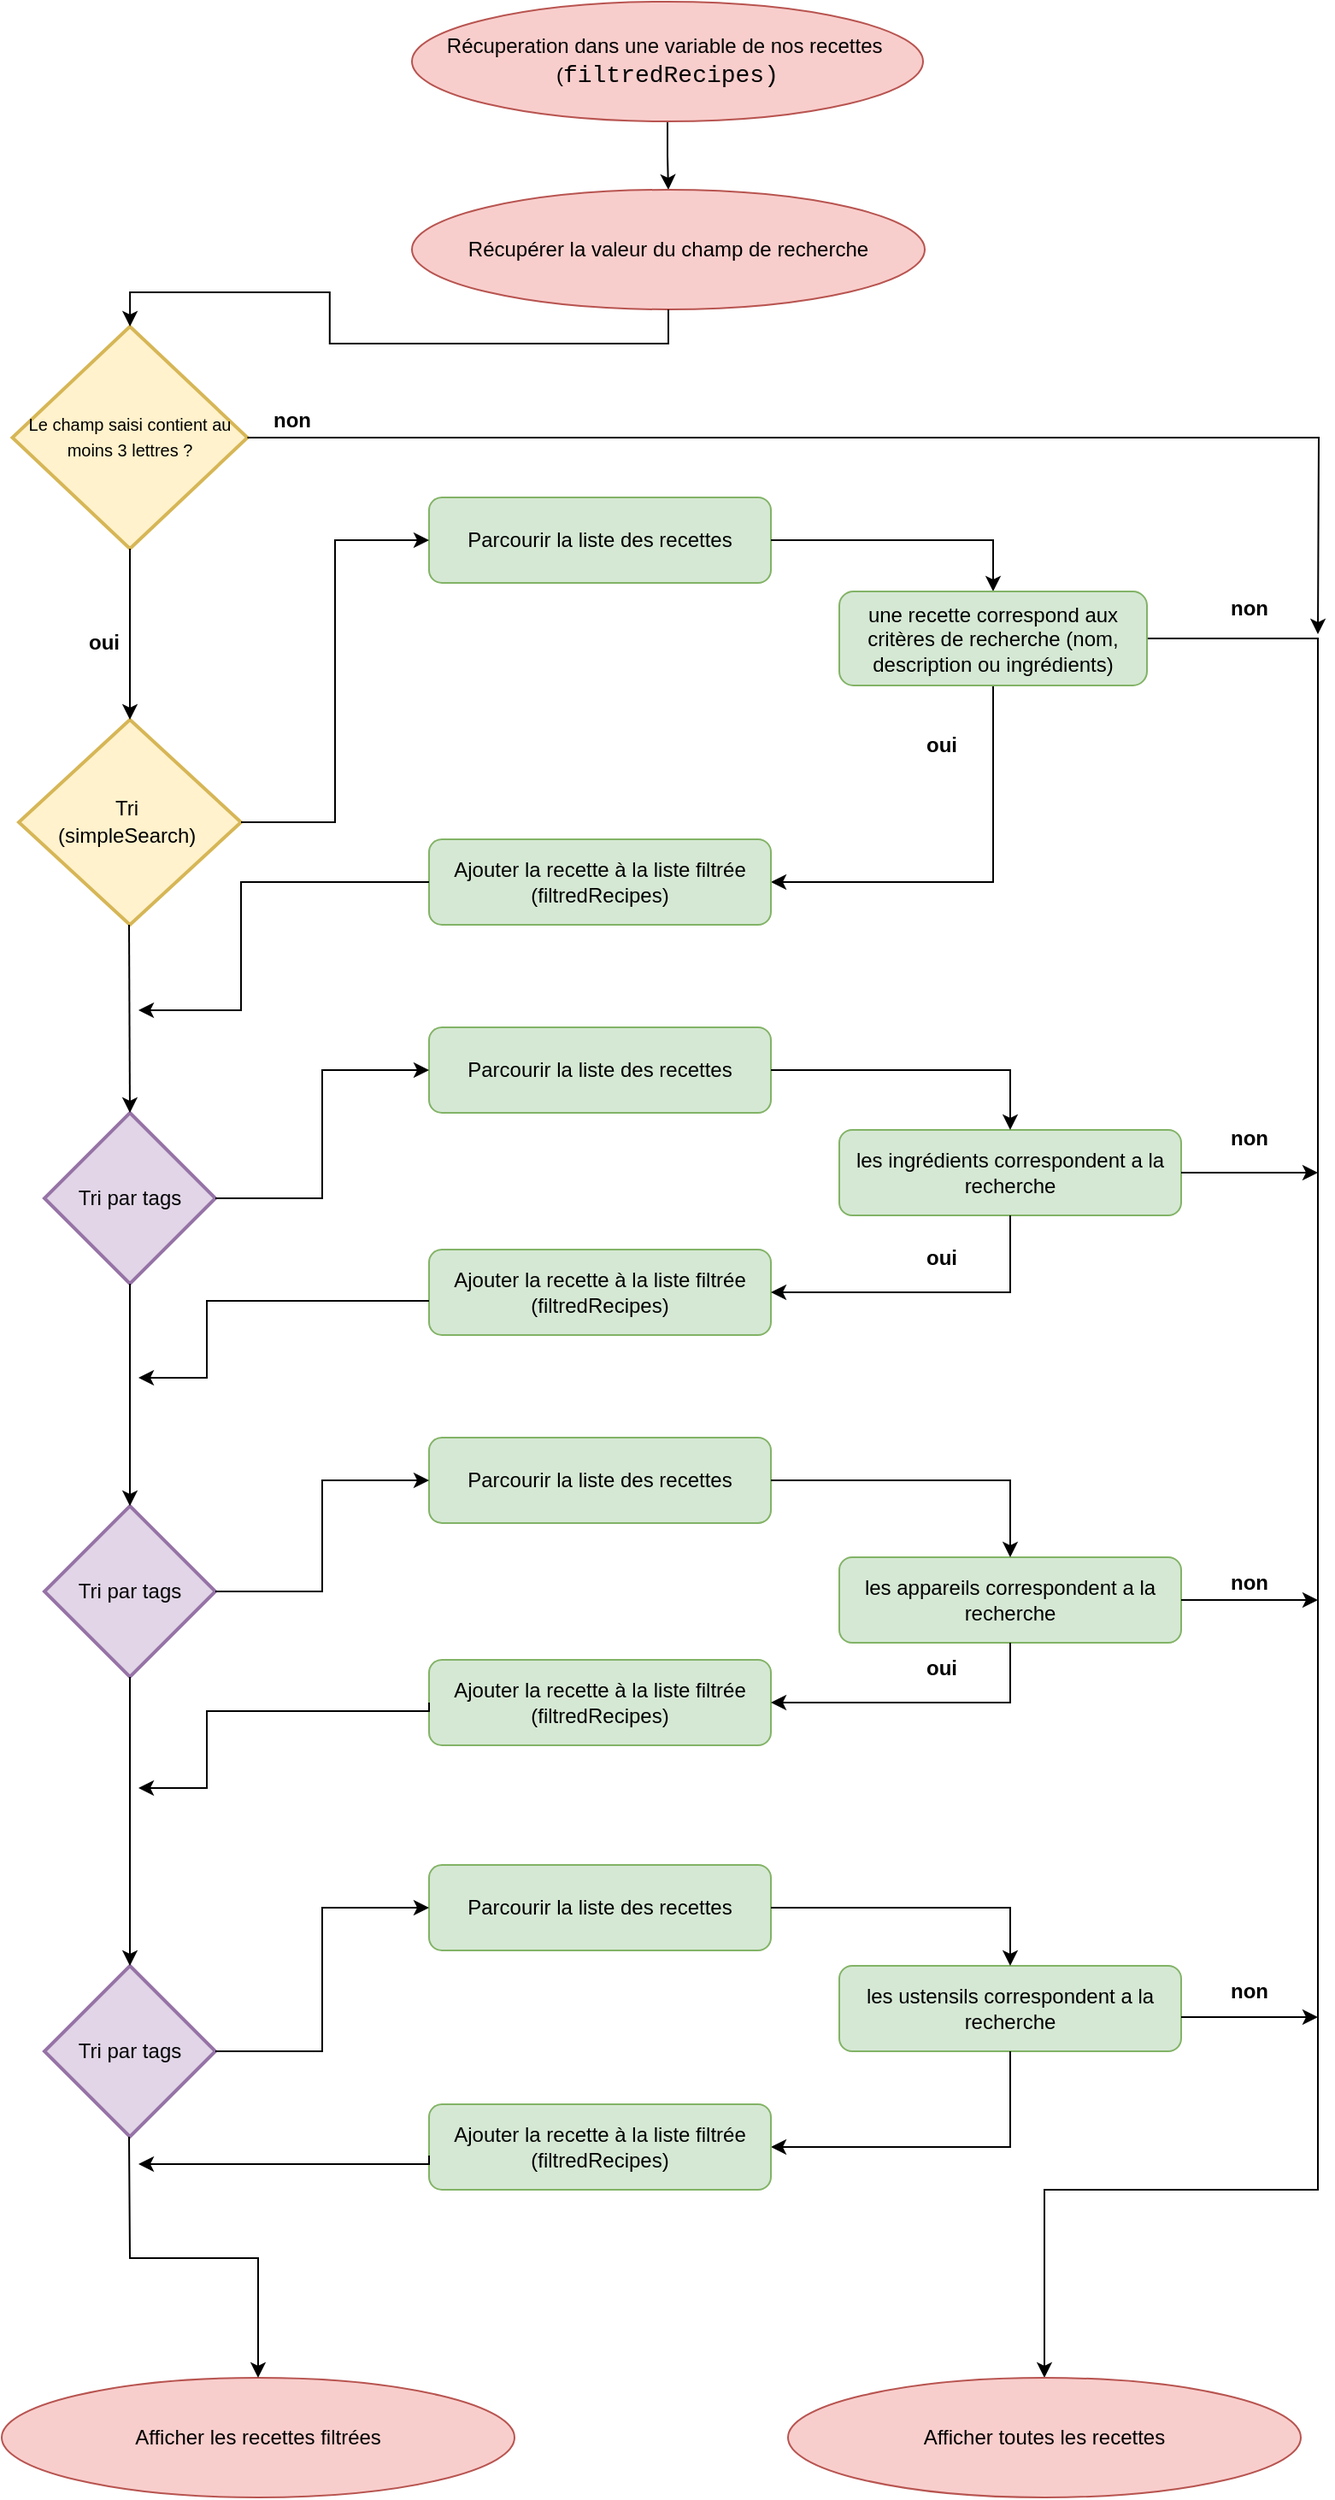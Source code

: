<mxfile version="24.7.7">
  <diagram name="Page-1" id="bNC2osO-0UD0eH5T5UtU">
    <mxGraphModel dx="1434" dy="772" grid="1" gridSize="10" guides="1" tooltips="1" connect="1" arrows="1" fold="1" page="1" pageScale="1" pageWidth="827" pageHeight="1169" math="0" shadow="0">
      <root>
        <mxCell id="0" />
        <mxCell id="1" parent="0" />
        <mxCell id="T13Xj2oGxBEjyDfUvXET-7" value="" style="edgeStyle=orthogonalEdgeStyle;rounded=0;hachureGap=4;orthogonalLoop=1;jettySize=auto;html=1;fontFamily=Architects Daughter;fontSource=https%3A%2F%2Ffonts.googleapis.com%2Fcss%3Ffamily%3DArchitects%2BDaughter;" edge="1" parent="1" source="T13Xj2oGxBEjyDfUvXET-5" target="T13Xj2oGxBEjyDfUvXET-6">
          <mxGeometry relative="1" as="geometry" />
        </mxCell>
        <mxCell id="T13Xj2oGxBEjyDfUvXET-5" value="&lt;font face=&quot;Helvetica&quot;&gt;Récuperation dans une variable de nos recettes&amp;nbsp;&lt;/font&gt;&lt;div&gt;&lt;font style=&quot;&quot; face=&quot;Helvetica&quot;&gt;(&lt;/font&gt;&lt;span style=&quot;font-family: CommitMonoV138, Consolas, &amp;quot;Courier New&amp;quot;, monospace; font-size: 14px; white-space: pre;&quot;&gt;filtredRecipes)&lt;/span&gt;&lt;/div&gt;" style="ellipse;whiteSpace=wrap;html=1;hachureGap=4;fontFamily=Architects Daughter;fontSource=https%3A%2F%2Ffonts.googleapis.com%2Fcss%3Ffamily%3DArchitects%2BDaughter;fillColor=#f8cecc;strokeColor=#b85450;" vertex="1" parent="1">
          <mxGeometry x="270" y="20" width="299" height="70" as="geometry" />
        </mxCell>
        <mxCell id="T13Xj2oGxBEjyDfUvXET-6" value="&lt;font face=&quot;Helvetica&quot;&gt;Récupérer la valeur du champ de recherche&lt;/font&gt;" style="ellipse;whiteSpace=wrap;html=1;hachureGap=4;fontFamily=Architects Daughter;fontSource=https%3A%2F%2Ffonts.googleapis.com%2Fcss%3Ffamily%3DArchitects%2BDaughter;fillColor=#f8cecc;strokeColor=#b85450;" vertex="1" parent="1">
          <mxGeometry x="270" y="130" width="300" height="70" as="geometry" />
        </mxCell>
        <mxCell id="T13Xj2oGxBEjyDfUvXET-8" value="&lt;font face=&quot;Helvetica&quot;&gt;Tri&amp;nbsp;&lt;/font&gt;&lt;div&gt;&lt;font face=&quot;Helvetica&quot;&gt;(simpleSearch)&amp;nbsp;&lt;/font&gt;&lt;/div&gt;" style="strokeWidth=2;html=1;shape=mxgraph.flowchart.decision;whiteSpace=wrap;hachureGap=4;fontFamily=Architects Daughter;fontSource=https%3A%2F%2Ffonts.googleapis.com%2Fcss%3Ffamily%3DArchitects%2BDaughter;fillColor=#fff2cc;strokeColor=#d6b656;" vertex="1" parent="1">
          <mxGeometry x="40" y="440" width="130" height="120" as="geometry" />
        </mxCell>
        <mxCell id="T13Xj2oGxBEjyDfUvXET-9" value="&lt;font face=&quot;Helvetica&quot;&gt;Tri par tags&lt;/font&gt;" style="strokeWidth=2;html=1;shape=mxgraph.flowchart.decision;whiteSpace=wrap;hachureGap=4;fontFamily=Architects Daughter;fontSource=https%3A%2F%2Ffonts.googleapis.com%2Fcss%3Ffamily%3DArchitects%2BDaughter;fillColor=#e1d5e7;strokeColor=#9673a6;" vertex="1" parent="1">
          <mxGeometry x="55" y="670" width="100" height="100" as="geometry" />
        </mxCell>
        <mxCell id="T13Xj2oGxBEjyDfUvXET-10" value="&lt;span style=&quot;font-family: Helvetica;&quot;&gt;Tri par tags&lt;/span&gt;" style="strokeWidth=2;html=1;shape=mxgraph.flowchart.decision;whiteSpace=wrap;hachureGap=4;fontFamily=Architects Daughter;fontSource=https%3A%2F%2Ffonts.googleapis.com%2Fcss%3Ffamily%3DArchitects%2BDaughter;fillColor=#e1d5e7;strokeColor=#9673a6;" vertex="1" parent="1">
          <mxGeometry x="55" y="900" width="100" height="100" as="geometry" />
        </mxCell>
        <mxCell id="T13Xj2oGxBEjyDfUvXET-11" value="&lt;span style=&quot;font-family: Helvetica;&quot;&gt;Tri par tags&lt;/span&gt;" style="strokeWidth=2;html=1;shape=mxgraph.flowchart.decision;whiteSpace=wrap;hachureGap=4;fontFamily=Architects Daughter;fontSource=https%3A%2F%2Ffonts.googleapis.com%2Fcss%3Ffamily%3DArchitects%2BDaughter;fillColor=#e1d5e7;strokeColor=#9673a6;" vertex="1" parent="1">
          <mxGeometry x="55" y="1169" width="100" height="100" as="geometry" />
        </mxCell>
        <mxCell id="T13Xj2oGxBEjyDfUvXET-13" value="Parcourir la liste des recettes" style="html=1;whiteSpace=wrap;hachureGap=4;fontFamily=Helvetica;rounded=1;strokeColor=#82b366;fillColor=#d5e8d4;" vertex="1" parent="1">
          <mxGeometry x="280" y="310" width="200" height="50" as="geometry" />
        </mxCell>
        <mxCell id="T13Xj2oGxBEjyDfUvXET-15" value="Parcourir la liste des recettes" style="html=1;whiteSpace=wrap;hachureGap=4;fontFamily=Helvetica;rounded=1;strokeColor=#82b366;fillColor=#d5e8d4;" vertex="1" parent="1">
          <mxGeometry x="280" y="860" width="200" height="50" as="geometry" />
        </mxCell>
        <mxCell id="T13Xj2oGxBEjyDfUvXET-16" value="Parcourir la liste des recettes" style="html=1;whiteSpace=wrap;hachureGap=4;fontFamily=Helvetica;rounded=1;strokeColor=#82b366;fillColor=#d5e8d4;" vertex="1" parent="1">
          <mxGeometry x="280" y="1110" width="200" height="50" as="geometry" />
        </mxCell>
        <mxCell id="T13Xj2oGxBEjyDfUvXET-17" value="&lt;font style=&quot;font-size: 10px;&quot; face=&quot;Helvetica&quot;&gt;Le champ saisi contient au moins 3 lettres ?&lt;/font&gt;" style="strokeWidth=2;html=1;shape=mxgraph.flowchart.decision;whiteSpace=wrap;hachureGap=4;fontFamily=Architects Daughter;fontSource=https%3A%2F%2Ffonts.googleapis.com%2Fcss%3Ffamily%3DArchitects%2BDaughter;fillColor=#fff2cc;strokeColor=#d6b656;" vertex="1" parent="1">
          <mxGeometry x="36.25" y="210" width="137.5" height="130" as="geometry" />
        </mxCell>
        <mxCell id="T13Xj2oGxBEjyDfUvXET-18" value="" style="edgeStyle=orthogonalEdgeStyle;rounded=0;hachureGap=4;orthogonalLoop=1;jettySize=auto;html=1;fontFamily=Architects Daughter;fontSource=https%3A%2F%2Ffonts.googleapis.com%2Fcss%3Ffamily%3DArchitects%2BDaughter;exitX=0.5;exitY=1;exitDx=0;exitDy=0;" edge="1" parent="1" source="T13Xj2oGxBEjyDfUvXET-6" target="T13Xj2oGxBEjyDfUvXET-17">
          <mxGeometry relative="1" as="geometry">
            <mxPoint x="490" y="230" as="sourcePoint" />
            <mxPoint x="490" y="270" as="targetPoint" />
          </mxGeometry>
        </mxCell>
        <mxCell id="T13Xj2oGxBEjyDfUvXET-19" value="" style="edgeStyle=orthogonalEdgeStyle;rounded=0;hachureGap=4;orthogonalLoop=1;jettySize=auto;html=1;fontFamily=Architects Daughter;fontSource=https%3A%2F%2Ffonts.googleapis.com%2Fcss%3Ffamily%3DArchitects%2BDaughter;exitX=0.5;exitY=1;exitDx=0;exitDy=0;exitPerimeter=0;entryX=0.5;entryY=0;entryDx=0;entryDy=0;entryPerimeter=0;" edge="1" parent="1" source="T13Xj2oGxBEjyDfUvXET-17" target="T13Xj2oGxBEjyDfUvXET-8">
          <mxGeometry relative="1" as="geometry">
            <mxPoint x="180" y="380" as="sourcePoint" />
            <mxPoint x="180" y="420" as="targetPoint" />
          </mxGeometry>
        </mxCell>
        <mxCell id="T13Xj2oGxBEjyDfUvXET-20" value="&lt;font face=&quot;Helvetica&quot;&gt;&lt;b&gt;oui&lt;/b&gt;&lt;/font&gt;" style="text;strokeColor=none;align=center;fillColor=none;html=1;verticalAlign=middle;whiteSpace=wrap;rounded=0;fontFamily=Architects Daughter;fontSource=https%3A%2F%2Ffonts.googleapis.com%2Fcss%3Ffamily%3DArchitects%2BDaughter;" vertex="1" parent="1">
          <mxGeometry x="60" y="380" width="60" height="30" as="geometry" />
        </mxCell>
        <mxCell id="T13Xj2oGxBEjyDfUvXET-21" value="" style="edgeStyle=orthogonalEdgeStyle;rounded=0;hachureGap=4;orthogonalLoop=1;jettySize=auto;html=1;fontFamily=Architects Daughter;fontSource=https%3A%2F%2Ffonts.googleapis.com%2Fcss%3Ffamily%3DArchitects%2BDaughter;exitX=0.5;exitY=1;exitDx=0;exitDy=0;entryX=1;entryY=0.5;entryDx=0;entryDy=0;" edge="1" parent="1" source="T13Xj2oGxBEjyDfUvXET-26" target="T13Xj2oGxBEjyDfUvXET-41">
          <mxGeometry relative="1" as="geometry">
            <mxPoint x="130" y="380" as="sourcePoint" />
            <mxPoint x="520" y="490" as="targetPoint" />
          </mxGeometry>
        </mxCell>
        <mxCell id="T13Xj2oGxBEjyDfUvXET-22" value="" style="edgeStyle=orthogonalEdgeStyle;rounded=0;hachureGap=4;orthogonalLoop=1;jettySize=auto;html=1;fontFamily=Architects Daughter;fontSource=https%3A%2F%2Ffonts.googleapis.com%2Fcss%3Ffamily%3DArchitects%2BDaughter;exitX=1;exitY=0.5;exitDx=0;exitDy=0;entryX=0.5;entryY=0;entryDx=0;entryDy=0;" edge="1" parent="1" source="T13Xj2oGxBEjyDfUvXET-26" target="T13Xj2oGxBEjyDfUvXET-32">
          <mxGeometry relative="1" as="geometry">
            <mxPoint x="700" y="400" as="sourcePoint" />
            <mxPoint x="800" y="1100" as="targetPoint" />
            <Array as="points">
              <mxPoint x="800" y="393" />
              <mxPoint x="800" y="1300" />
              <mxPoint x="640" y="1300" />
            </Array>
          </mxGeometry>
        </mxCell>
        <mxCell id="T13Xj2oGxBEjyDfUvXET-23" value="" style="edgeStyle=orthogonalEdgeStyle;rounded=0;hachureGap=4;orthogonalLoop=1;jettySize=auto;html=1;fontFamily=Architects Daughter;fontSource=https%3A%2F%2Ffonts.googleapis.com%2Fcss%3Ffamily%3DArchitects%2BDaughter;exitX=1;exitY=0.5;exitDx=0;exitDy=0;entryX=0.5;entryY=0;entryDx=0;entryDy=0;" edge="1" parent="1" source="T13Xj2oGxBEjyDfUvXET-13" target="T13Xj2oGxBEjyDfUvXET-26">
          <mxGeometry relative="1" as="geometry">
            <mxPoint x="150" y="400" as="sourcePoint" />
            <mxPoint x="150" y="470" as="targetPoint" />
          </mxGeometry>
        </mxCell>
        <mxCell id="T13Xj2oGxBEjyDfUvXET-24" value="" style="edgeStyle=orthogonalEdgeStyle;rounded=0;hachureGap=4;orthogonalLoop=1;jettySize=auto;html=1;fontFamily=Architects Daughter;fontSource=https%3A%2F%2Ffonts.googleapis.com%2Fcss%3Ffamily%3DArchitects%2BDaughter;exitX=1;exitY=0.5;exitDx=0;exitDy=0;exitPerimeter=0;entryX=0;entryY=0.5;entryDx=0;entryDy=0;" edge="1" parent="1" source="T13Xj2oGxBEjyDfUvXET-8" target="T13Xj2oGxBEjyDfUvXET-13">
          <mxGeometry relative="1" as="geometry">
            <mxPoint x="240" y="420" as="sourcePoint" />
            <mxPoint x="240" y="490" as="targetPoint" />
          </mxGeometry>
        </mxCell>
        <mxCell id="T13Xj2oGxBEjyDfUvXET-26" value="une recette correspond aux critères de recherche (nom, description ou ingrédients)" style="html=1;whiteSpace=wrap;hachureGap=4;fontFamily=Helvetica;rounded=1;strokeColor=#82b366;fillColor=#d5e8d4;" vertex="1" parent="1">
          <mxGeometry x="520" y="365" width="180" height="55" as="geometry" />
        </mxCell>
        <mxCell id="T13Xj2oGxBEjyDfUvXET-29" value="&lt;font face=&quot;Helvetica&quot;&gt;&lt;b&gt;non&lt;/b&gt;&lt;/font&gt;" style="text;strokeColor=none;align=center;fillColor=none;html=1;verticalAlign=middle;whiteSpace=wrap;rounded=0;fontFamily=Architects Daughter;fontSource=https%3A%2F%2Ffonts.googleapis.com%2Fcss%3Ffamily%3DArchitects%2BDaughter;" vertex="1" parent="1">
          <mxGeometry x="730" y="360" width="60" height="30" as="geometry" />
        </mxCell>
        <mxCell id="T13Xj2oGxBEjyDfUvXET-32" value="&lt;font face=&quot;Helvetica&quot;&gt;Afficher toutes les recettes&lt;/font&gt;" style="ellipse;whiteSpace=wrap;html=1;hachureGap=4;fontFamily=Architects Daughter;fontSource=https%3A%2F%2Ffonts.googleapis.com%2Fcss%3Ffamily%3DArchitects%2BDaughter;fillColor=#f8cecc;strokeColor=#b85450;" vertex="1" parent="1">
          <mxGeometry x="490" y="1410" width="300" height="70" as="geometry" />
        </mxCell>
        <mxCell id="T13Xj2oGxBEjyDfUvXET-33" value="&lt;font face=&quot;Helvetica&quot;&gt;Afficher les recettes filtrées&lt;/font&gt;" style="ellipse;whiteSpace=wrap;html=1;hachureGap=4;fontFamily=Architects Daughter;fontSource=https%3A%2F%2Ffonts.googleapis.com%2Fcss%3Ffamily%3DArchitects%2BDaughter;fillColor=#f8cecc;strokeColor=#b85450;" vertex="1" parent="1">
          <mxGeometry x="30" y="1410" width="300" height="70" as="geometry" />
        </mxCell>
        <mxCell id="T13Xj2oGxBEjyDfUvXET-34" value="Parcourir la liste des recettes" style="html=1;whiteSpace=wrap;hachureGap=4;fontFamily=Helvetica;rounded=1;strokeColor=#82b366;fillColor=#d5e8d4;" vertex="1" parent="1">
          <mxGeometry x="280" y="620" width="200" height="50" as="geometry" />
        </mxCell>
        <mxCell id="T13Xj2oGxBEjyDfUvXET-36" value="les ustensils correspondent a la recherche" style="html=1;whiteSpace=wrap;hachureGap=4;fontFamily=Helvetica;rounded=1;strokeColor=#82b366;fillColor=#d5e8d4;" vertex="1" parent="1">
          <mxGeometry x="520" y="1169" width="200" height="50" as="geometry" />
        </mxCell>
        <mxCell id="T13Xj2oGxBEjyDfUvXET-37" value="les ingrédients correspondent a la recherche" style="html=1;whiteSpace=wrap;hachureGap=4;fontFamily=Helvetica;rounded=1;strokeColor=#82b366;fillColor=#d5e8d4;" vertex="1" parent="1">
          <mxGeometry x="520" y="680" width="200" height="50" as="geometry" />
        </mxCell>
        <mxCell id="T13Xj2oGxBEjyDfUvXET-38" value="les appareils correspondent a la recherche" style="html=1;whiteSpace=wrap;hachureGap=4;fontFamily=Helvetica;rounded=1;strokeColor=#82b366;fillColor=#d5e8d4;" vertex="1" parent="1">
          <mxGeometry x="520" y="930" width="200" height="50" as="geometry" />
        </mxCell>
        <mxCell id="T13Xj2oGxBEjyDfUvXET-39" value="" style="edgeStyle=orthogonalEdgeStyle;rounded=0;hachureGap=4;orthogonalLoop=1;jettySize=auto;html=1;fontFamily=Architects Daughter;fontSource=https%3A%2F%2Ffonts.googleapis.com%2Fcss%3Ffamily%3DArchitects%2BDaughter;exitX=1;exitY=0.5;exitDx=0;exitDy=0;exitPerimeter=0;" edge="1" parent="1" source="T13Xj2oGxBEjyDfUvXET-17">
          <mxGeometry relative="1" as="geometry">
            <mxPoint x="210" y="281" as="sourcePoint" />
            <mxPoint x="800" y="390" as="targetPoint" />
          </mxGeometry>
        </mxCell>
        <mxCell id="T13Xj2oGxBEjyDfUvXET-41" value="Ajouter la recette à la liste filtrée (filtredRecipes)" style="html=1;whiteSpace=wrap;hachureGap=4;fontFamily=Helvetica;rounded=1;strokeColor=#82b366;fillColor=#d5e8d4;" vertex="1" parent="1">
          <mxGeometry x="280" y="510" width="200" height="50" as="geometry" />
        </mxCell>
        <mxCell id="T13Xj2oGxBEjyDfUvXET-42" value="&lt;font face=&quot;Helvetica&quot;&gt;&lt;b&gt;oui&lt;/b&gt;&lt;/font&gt;" style="text;strokeColor=none;align=center;fillColor=none;html=1;verticalAlign=middle;whiteSpace=wrap;rounded=0;fontFamily=Architects Daughter;fontSource=https%3A%2F%2Ffonts.googleapis.com%2Fcss%3Ffamily%3DArchitects%2BDaughter;" vertex="1" parent="1">
          <mxGeometry x="550" y="440" width="60" height="30" as="geometry" />
        </mxCell>
        <mxCell id="T13Xj2oGxBEjyDfUvXET-44" value="&lt;font face=&quot;Helvetica&quot;&gt;&lt;b&gt;non&lt;/b&gt;&lt;/font&gt;" style="text;strokeColor=none;align=center;fillColor=none;html=1;verticalAlign=middle;whiteSpace=wrap;rounded=0;fontFamily=Architects Daughter;fontSource=https%3A%2F%2Ffonts.googleapis.com%2Fcss%3Ffamily%3DArchitects%2BDaughter;" vertex="1" parent="1">
          <mxGeometry x="170" y="250" width="60" height="30" as="geometry" />
        </mxCell>
        <mxCell id="T13Xj2oGxBEjyDfUvXET-46" value="" style="edgeStyle=orthogonalEdgeStyle;rounded=0;hachureGap=4;orthogonalLoop=1;jettySize=auto;html=1;fontFamily=Architects Daughter;fontSource=https%3A%2F%2Ffonts.googleapis.com%2Fcss%3Ffamily%3DArchitects%2BDaughter;exitX=0.5;exitY=1;exitDx=0;exitDy=0;exitPerimeter=0;entryX=0.5;entryY=0;entryDx=0;entryDy=0;entryPerimeter=0;" edge="1" parent="1" target="T13Xj2oGxBEjyDfUvXET-9">
          <mxGeometry relative="1" as="geometry">
            <mxPoint x="104.5" y="560" as="sourcePoint" />
            <mxPoint x="104.5" y="660" as="targetPoint" />
          </mxGeometry>
        </mxCell>
        <mxCell id="T13Xj2oGxBEjyDfUvXET-48" value="" style="edgeStyle=orthogonalEdgeStyle;rounded=0;hachureGap=4;orthogonalLoop=1;jettySize=auto;html=1;fontFamily=Architects Daughter;fontSource=https%3A%2F%2Ffonts.googleapis.com%2Fcss%3Ffamily%3DArchitects%2BDaughter;exitX=0;exitY=0.5;exitDx=0;exitDy=0;" edge="1" parent="1" source="T13Xj2oGxBEjyDfUvXET-41">
          <mxGeometry relative="1" as="geometry">
            <mxPoint x="240" y="550" as="sourcePoint" />
            <mxPoint x="110" y="610" as="targetPoint" />
            <Array as="points">
              <mxPoint x="170" y="535" />
              <mxPoint x="170" y="610" />
            </Array>
          </mxGeometry>
        </mxCell>
        <mxCell id="T13Xj2oGxBEjyDfUvXET-49" value="" style="edgeStyle=orthogonalEdgeStyle;rounded=0;hachureGap=4;orthogonalLoop=1;jettySize=auto;html=1;fontFamily=Architects Daughter;fontSource=https%3A%2F%2Ffonts.googleapis.com%2Fcss%3Ffamily%3DArchitects%2BDaughter;exitX=1;exitY=0.5;exitDx=0;exitDy=0;exitPerimeter=0;entryX=0;entryY=0.5;entryDx=0;entryDy=0;" edge="1" parent="1" source="T13Xj2oGxBEjyDfUvXET-9" target="T13Xj2oGxBEjyDfUvXET-34">
          <mxGeometry relative="1" as="geometry">
            <mxPoint x="173.75" y="795" as="sourcePoint" />
            <mxPoint x="280" y="770" as="targetPoint" />
          </mxGeometry>
        </mxCell>
        <mxCell id="T13Xj2oGxBEjyDfUvXET-50" value="" style="edgeStyle=orthogonalEdgeStyle;rounded=0;hachureGap=4;orthogonalLoop=1;jettySize=auto;html=1;fontFamily=Architects Daughter;fontSource=https%3A%2F%2Ffonts.googleapis.com%2Fcss%3Ffamily%3DArchitects%2BDaughter;exitX=1;exitY=0.5;exitDx=0;exitDy=0;exitPerimeter=0;entryX=0;entryY=0.5;entryDx=0;entryDy=0;" edge="1" parent="1" source="T13Xj2oGxBEjyDfUvXET-10" target="T13Xj2oGxBEjyDfUvXET-15">
          <mxGeometry relative="1" as="geometry">
            <mxPoint x="165" y="790" as="sourcePoint" />
            <mxPoint x="360" y="805" as="targetPoint" />
          </mxGeometry>
        </mxCell>
        <mxCell id="T13Xj2oGxBEjyDfUvXET-51" value="" style="edgeStyle=orthogonalEdgeStyle;rounded=0;hachureGap=4;orthogonalLoop=1;jettySize=auto;html=1;fontFamily=Architects Daughter;fontSource=https%3A%2F%2Ffonts.googleapis.com%2Fcss%3Ffamily%3DArchitects%2BDaughter;exitX=1;exitY=0.5;exitDx=0;exitDy=0;exitPerimeter=0;entryX=0;entryY=0.5;entryDx=0;entryDy=0;" edge="1" parent="1" source="T13Xj2oGxBEjyDfUvXET-11" target="T13Xj2oGxBEjyDfUvXET-16">
          <mxGeometry relative="1" as="geometry">
            <mxPoint x="190" y="1310" as="sourcePoint" />
            <mxPoint x="349" y="1230" as="targetPoint" />
          </mxGeometry>
        </mxCell>
        <mxCell id="T13Xj2oGxBEjyDfUvXET-52" value="" style="edgeStyle=orthogonalEdgeStyle;rounded=0;hachureGap=4;orthogonalLoop=1;jettySize=auto;html=1;fontFamily=Architects Daughter;fontSource=https%3A%2F%2Ffonts.googleapis.com%2Fcss%3Ffamily%3DArchitects%2BDaughter;exitX=0.5;exitY=1;exitDx=0;exitDy=0;exitPerimeter=0;entryX=0.5;entryY=0;entryDx=0;entryDy=0;entryPerimeter=0;" edge="1" parent="1" source="T13Xj2oGxBEjyDfUvXET-9" target="T13Xj2oGxBEjyDfUvXET-10">
          <mxGeometry relative="1" as="geometry">
            <mxPoint x="180" y="850" as="sourcePoint" />
            <mxPoint x="180.5" y="940" as="targetPoint" />
          </mxGeometry>
        </mxCell>
        <mxCell id="T13Xj2oGxBEjyDfUvXET-53" value="" style="edgeStyle=orthogonalEdgeStyle;rounded=0;hachureGap=4;orthogonalLoop=1;jettySize=auto;html=1;fontFamily=Architects Daughter;fontSource=https%3A%2F%2Ffonts.googleapis.com%2Fcss%3Ffamily%3DArchitects%2BDaughter;exitX=0.5;exitY=1;exitDx=0;exitDy=0;exitPerimeter=0;entryX=0.5;entryY=0;entryDx=0;entryDy=0;entryPerimeter=0;" edge="1" parent="1" source="T13Xj2oGxBEjyDfUvXET-10" target="T13Xj2oGxBEjyDfUvXET-11">
          <mxGeometry relative="1" as="geometry">
            <mxPoint x="124.5" y="660" as="sourcePoint" />
            <mxPoint x="105" y="1060" as="targetPoint" />
          </mxGeometry>
        </mxCell>
        <mxCell id="T13Xj2oGxBEjyDfUvXET-54" value="" style="edgeStyle=orthogonalEdgeStyle;rounded=0;hachureGap=4;orthogonalLoop=1;jettySize=auto;html=1;fontFamily=Architects Daughter;fontSource=https%3A%2F%2Ffonts.googleapis.com%2Fcss%3Ffamily%3DArchitects%2BDaughter;exitX=1;exitY=0.5;exitDx=0;exitDy=0;entryX=0.5;entryY=0;entryDx=0;entryDy=0;" edge="1" parent="1" source="T13Xj2oGxBEjyDfUvXET-34" target="T13Xj2oGxBEjyDfUvXET-37">
          <mxGeometry relative="1" as="geometry">
            <mxPoint x="620" y="660" as="sourcePoint" />
            <mxPoint x="690" y="800" as="targetPoint" />
          </mxGeometry>
        </mxCell>
        <mxCell id="T13Xj2oGxBEjyDfUvXET-55" value="" style="edgeStyle=orthogonalEdgeStyle;rounded=0;hachureGap=4;orthogonalLoop=1;jettySize=auto;html=1;fontFamily=Architects Daughter;fontSource=https%3A%2F%2Ffonts.googleapis.com%2Fcss%3Ffamily%3DArchitects%2BDaughter;exitX=1;exitY=0.5;exitDx=0;exitDy=0;entryX=0.5;entryY=0;entryDx=0;entryDy=0;" edge="1" parent="1" source="T13Xj2oGxBEjyDfUvXET-15" target="T13Xj2oGxBEjyDfUvXET-38">
          <mxGeometry relative="1" as="geometry">
            <mxPoint x="570" y="840" as="sourcePoint" />
            <mxPoint x="680" y="910" as="targetPoint" />
          </mxGeometry>
        </mxCell>
        <mxCell id="T13Xj2oGxBEjyDfUvXET-56" value="" style="edgeStyle=orthogonalEdgeStyle;rounded=0;hachureGap=4;orthogonalLoop=1;jettySize=auto;html=1;fontFamily=Architects Daughter;fontSource=https%3A%2F%2Ffonts.googleapis.com%2Fcss%3Ffamily%3DArchitects%2BDaughter;exitX=1;exitY=0.5;exitDx=0;exitDy=0;entryX=0.5;entryY=0;entryDx=0;entryDy=0;" edge="1" parent="1" source="T13Xj2oGxBEjyDfUvXET-16" target="T13Xj2oGxBEjyDfUvXET-36">
          <mxGeometry relative="1" as="geometry">
            <mxPoint x="569" y="970" as="sourcePoint" />
            <mxPoint x="690" y="1020" as="targetPoint" />
          </mxGeometry>
        </mxCell>
        <mxCell id="T13Xj2oGxBEjyDfUvXET-57" style="edgeStyle=orthogonalEdgeStyle;rounded=0;hachureGap=4;orthogonalLoop=1;jettySize=auto;html=1;entryX=0.5;entryY=0;entryDx=0;entryDy=0;fontFamily=Architects Daughter;fontSource=https%3A%2F%2Ffonts.googleapis.com%2Fcss%3Ffamily%3DArchitects%2BDaughter;" edge="1" parent="1">
          <mxGeometry relative="1" as="geometry">
            <mxPoint x="414" y="780" as="sourcePoint" />
            <mxPoint x="414" y="780" as="targetPoint" />
          </mxGeometry>
        </mxCell>
        <mxCell id="T13Xj2oGxBEjyDfUvXET-58" value="Ajouter la recette à la liste filtrée (filtredRecipes)" style="html=1;whiteSpace=wrap;hachureGap=4;fontFamily=Helvetica;rounded=1;strokeColor=#82b366;fillColor=#d5e8d4;" vertex="1" parent="1">
          <mxGeometry x="280" y="750" width="200" height="50" as="geometry" />
        </mxCell>
        <mxCell id="T13Xj2oGxBEjyDfUvXET-59" value="&lt;font face=&quot;Helvetica&quot;&gt;&lt;b&gt;oui&lt;/b&gt;&lt;/font&gt;" style="text;strokeColor=none;align=center;fillColor=none;html=1;verticalAlign=middle;whiteSpace=wrap;rounded=0;fontFamily=Architects Daughter;fontSource=https%3A%2F%2Ffonts.googleapis.com%2Fcss%3Ffamily%3DArchitects%2BDaughter;" vertex="1" parent="1">
          <mxGeometry x="550" y="740" width="60" height="30" as="geometry" />
        </mxCell>
        <mxCell id="T13Xj2oGxBEjyDfUvXET-60" value="" style="edgeStyle=orthogonalEdgeStyle;rounded=0;hachureGap=4;orthogonalLoop=1;jettySize=auto;html=1;fontFamily=Architects Daughter;fontSource=https%3A%2F%2Ffonts.googleapis.com%2Fcss%3Ffamily%3DArchitects%2BDaughter;exitX=0.5;exitY=1;exitDx=0;exitDy=0;entryX=1;entryY=0.5;entryDx=0;entryDy=0;" edge="1" parent="1" source="T13Xj2oGxBEjyDfUvXET-37" target="T13Xj2oGxBEjyDfUvXET-58">
          <mxGeometry relative="1" as="geometry">
            <mxPoint x="665" y="797.5" as="sourcePoint" />
            <mxPoint x="535" y="912.5" as="targetPoint" />
          </mxGeometry>
        </mxCell>
        <mxCell id="T13Xj2oGxBEjyDfUvXET-62" value="" style="edgeStyle=orthogonalEdgeStyle;rounded=0;hachureGap=4;orthogonalLoop=1;jettySize=auto;html=1;fontFamily=Architects Daughter;fontSource=https%3A%2F%2Ffonts.googleapis.com%2Fcss%3Ffamily%3DArchitects%2BDaughter;exitX=0;exitY=0.5;exitDx=0;exitDy=0;" edge="1" parent="1">
          <mxGeometry relative="1" as="geometry">
            <mxPoint x="280" y="780" as="sourcePoint" />
            <mxPoint x="110" y="825" as="targetPoint" />
            <Array as="points">
              <mxPoint x="150" y="780" />
              <mxPoint x="150" y="825" />
            </Array>
          </mxGeometry>
        </mxCell>
        <mxCell id="T13Xj2oGxBEjyDfUvXET-63" value="" style="edgeStyle=orthogonalEdgeStyle;rounded=0;hachureGap=4;orthogonalLoop=1;jettySize=auto;html=1;fontFamily=Architects Daughter;fontSource=https%3A%2F%2Ffonts.googleapis.com%2Fcss%3Ffamily%3DArchitects%2BDaughter;exitX=1;exitY=0.5;exitDx=0;exitDy=0;" edge="1" parent="1" source="T13Xj2oGxBEjyDfUvXET-37">
          <mxGeometry relative="1" as="geometry">
            <mxPoint x="780" y="707.5" as="sourcePoint" />
            <mxPoint x="800" y="705" as="targetPoint" />
          </mxGeometry>
        </mxCell>
        <mxCell id="T13Xj2oGxBEjyDfUvXET-64" value="&lt;font face=&quot;Helvetica&quot;&gt;&lt;b&gt;non&lt;/b&gt;&lt;/font&gt;" style="text;strokeColor=none;align=center;fillColor=none;html=1;verticalAlign=middle;whiteSpace=wrap;rounded=0;fontFamily=Architects Daughter;fontSource=https%3A%2F%2Ffonts.googleapis.com%2Fcss%3Ffamily%3DArchitects%2BDaughter;" vertex="1" parent="1">
          <mxGeometry x="730" y="670" width="60" height="30" as="geometry" />
        </mxCell>
        <mxCell id="T13Xj2oGxBEjyDfUvXET-67" value="Ajouter la recette à la liste filtrée (filtredRecipes)" style="html=1;whiteSpace=wrap;hachureGap=4;fontFamily=Helvetica;rounded=1;strokeColor=#82b366;fillColor=#d5e8d4;" vertex="1" parent="1">
          <mxGeometry x="280" y="990" width="200" height="50" as="geometry" />
        </mxCell>
        <mxCell id="T13Xj2oGxBEjyDfUvXET-68" value="" style="edgeStyle=orthogonalEdgeStyle;rounded=0;hachureGap=4;orthogonalLoop=1;jettySize=auto;html=1;fontFamily=Architects Daughter;fontSource=https%3A%2F%2Ffonts.googleapis.com%2Fcss%3Ffamily%3DArchitects%2BDaughter;exitX=0.5;exitY=1;exitDx=0;exitDy=0;entryX=1;entryY=0.5;entryDx=0;entryDy=0;" edge="1" parent="1" source="T13Xj2oGxBEjyDfUvXET-38" target="T13Xj2oGxBEjyDfUvXET-67">
          <mxGeometry relative="1" as="geometry">
            <mxPoint x="650" y="1030" as="sourcePoint" />
            <mxPoint x="510" y="1075" as="targetPoint" />
          </mxGeometry>
        </mxCell>
        <mxCell id="T13Xj2oGxBEjyDfUvXET-69" value="&lt;font face=&quot;Helvetica&quot;&gt;&lt;b&gt;oui&lt;/b&gt;&lt;/font&gt;" style="text;strokeColor=none;align=center;fillColor=none;html=1;verticalAlign=middle;whiteSpace=wrap;rounded=0;fontFamily=Architects Daughter;fontSource=https%3A%2F%2Ffonts.googleapis.com%2Fcss%3Ffamily%3DArchitects%2BDaughter;" vertex="1" parent="1">
          <mxGeometry x="550" y="980" width="60" height="30" as="geometry" />
        </mxCell>
        <mxCell id="T13Xj2oGxBEjyDfUvXET-70" value="&lt;font face=&quot;Helvetica&quot;&gt;&lt;b&gt;non&lt;/b&gt;&lt;/font&gt;" style="text;strokeColor=none;align=center;fillColor=none;html=1;verticalAlign=middle;whiteSpace=wrap;rounded=0;fontFamily=Architects Daughter;fontSource=https%3A%2F%2Ffonts.googleapis.com%2Fcss%3Ffamily%3DArchitects%2BDaughter;" vertex="1" parent="1">
          <mxGeometry x="730" y="930" width="60" height="30" as="geometry" />
        </mxCell>
        <mxCell id="T13Xj2oGxBEjyDfUvXET-71" value="" style="edgeStyle=orthogonalEdgeStyle;rounded=0;hachureGap=4;orthogonalLoop=1;jettySize=auto;html=1;fontFamily=Architects Daughter;fontSource=https%3A%2F%2Ffonts.googleapis.com%2Fcss%3Ffamily%3DArchitects%2BDaughter;exitX=1;exitY=0.5;exitDx=0;exitDy=0;" edge="1" parent="1" source="T13Xj2oGxBEjyDfUvXET-38">
          <mxGeometry relative="1" as="geometry">
            <mxPoint x="730" y="960" as="sourcePoint" />
            <mxPoint x="800" y="955" as="targetPoint" />
          </mxGeometry>
        </mxCell>
        <mxCell id="T13Xj2oGxBEjyDfUvXET-72" value="" style="edgeStyle=orthogonalEdgeStyle;rounded=0;hachureGap=4;orthogonalLoop=1;jettySize=auto;html=1;fontFamily=Architects Daughter;fontSource=https%3A%2F%2Ffonts.googleapis.com%2Fcss%3Ffamily%3DArchitects%2BDaughter;exitX=0;exitY=0.5;exitDx=0;exitDy=0;" edge="1" parent="1" source="T13Xj2oGxBEjyDfUvXET-67">
          <mxGeometry relative="1" as="geometry">
            <mxPoint x="250" y="1020" as="sourcePoint" />
            <mxPoint x="110" y="1065" as="targetPoint" />
            <Array as="points">
              <mxPoint x="280" y="1020" />
              <mxPoint x="150" y="1020" />
              <mxPoint x="150" y="1065" />
            </Array>
          </mxGeometry>
        </mxCell>
        <mxCell id="T13Xj2oGxBEjyDfUvXET-73" value="" style="edgeStyle=orthogonalEdgeStyle;rounded=0;hachureGap=4;orthogonalLoop=1;jettySize=auto;html=1;fontFamily=Architects Daughter;fontSource=https%3A%2F%2Ffonts.googleapis.com%2Fcss%3Ffamily%3DArchitects%2BDaughter;exitX=0.5;exitY=1;exitDx=0;exitDy=0;entryX=1;entryY=0.5;entryDx=0;entryDy=0;" edge="1" parent="1" source="T13Xj2oGxBEjyDfUvXET-36" target="T13Xj2oGxBEjyDfUvXET-74">
          <mxGeometry relative="1" as="geometry">
            <mxPoint x="640" y="1269" as="sourcePoint" />
            <mxPoint x="500" y="1304" as="targetPoint" />
          </mxGeometry>
        </mxCell>
        <mxCell id="T13Xj2oGxBEjyDfUvXET-74" value="Ajouter la recette à la liste filtrée (filtredRecipes)" style="html=1;whiteSpace=wrap;hachureGap=4;fontFamily=Helvetica;rounded=1;strokeColor=#82b366;fillColor=#d5e8d4;" vertex="1" parent="1">
          <mxGeometry x="280" y="1250" width="200" height="50" as="geometry" />
        </mxCell>
        <mxCell id="T13Xj2oGxBEjyDfUvXET-75" value="&lt;font face=&quot;Helvetica&quot;&gt;&lt;b&gt;non&lt;/b&gt;&lt;/font&gt;" style="text;strokeColor=none;align=center;fillColor=none;html=1;verticalAlign=middle;whiteSpace=wrap;rounded=0;fontFamily=Architects Daughter;fontSource=https%3A%2F%2Ffonts.googleapis.com%2Fcss%3Ffamily%3DArchitects%2BDaughter;" vertex="1" parent="1">
          <mxGeometry x="730" y="1169" width="60" height="30" as="geometry" />
        </mxCell>
        <mxCell id="T13Xj2oGxBEjyDfUvXET-76" value="" style="edgeStyle=orthogonalEdgeStyle;rounded=0;hachureGap=4;orthogonalLoop=1;jettySize=auto;html=1;fontFamily=Architects Daughter;fontSource=https%3A%2F%2Ffonts.googleapis.com%2Fcss%3Ffamily%3DArchitects%2BDaughter;exitX=1;exitY=0.5;exitDx=0;exitDy=0;" edge="1" parent="1">
          <mxGeometry relative="1" as="geometry">
            <mxPoint x="720" y="1199" as="sourcePoint" />
            <mxPoint x="800" y="1199" as="targetPoint" />
          </mxGeometry>
        </mxCell>
        <mxCell id="T13Xj2oGxBEjyDfUvXET-77" value="" style="edgeStyle=orthogonalEdgeStyle;rounded=0;hachureGap=4;orthogonalLoop=1;jettySize=auto;html=1;fontFamily=Architects Daughter;fontSource=https%3A%2F%2Ffonts.googleapis.com%2Fcss%3Ffamily%3DArchitects%2BDaughter;exitX=0.5;exitY=1;exitDx=0;exitDy=0;exitPerimeter=0;entryX=0.5;entryY=0;entryDx=0;entryDy=0;" edge="1" parent="1" target="T13Xj2oGxBEjyDfUvXET-33">
          <mxGeometry relative="1" as="geometry">
            <mxPoint x="104.5" y="1269" as="sourcePoint" />
            <mxPoint x="104.5" y="1438" as="targetPoint" />
          </mxGeometry>
        </mxCell>
        <mxCell id="T13Xj2oGxBEjyDfUvXET-78" value="" style="edgeStyle=orthogonalEdgeStyle;rounded=0;hachureGap=4;orthogonalLoop=1;jettySize=auto;html=1;fontFamily=Architects Daughter;fontSource=https%3A%2F%2Ffonts.googleapis.com%2Fcss%3Ffamily%3DArchitects%2BDaughter;exitX=0;exitY=0.5;exitDx=0;exitDy=0;" edge="1" parent="1">
          <mxGeometry relative="1" as="geometry">
            <mxPoint x="280" y="1280" as="sourcePoint" />
            <mxPoint x="110" y="1285" as="targetPoint" />
            <Array as="points">
              <mxPoint x="280" y="1285" />
            </Array>
          </mxGeometry>
        </mxCell>
      </root>
    </mxGraphModel>
  </diagram>
</mxfile>

